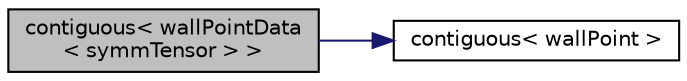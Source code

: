 digraph "contiguous&lt; wallPointData&lt; symmTensor &gt; &gt;"
{
  bgcolor="transparent";
  edge [fontname="Helvetica",fontsize="10",labelfontname="Helvetica",labelfontsize="10"];
  node [fontname="Helvetica",fontsize="10",shape=record];
  rankdir="LR";
  Node11417 [label="contiguous\< wallPointData\l\< symmTensor \> \>",height=0.2,width=0.4,color="black", fillcolor="grey75", style="filled", fontcolor="black"];
  Node11417 -> Node11418 [color="midnightblue",fontsize="10",style="solid",fontname="Helvetica"];
  Node11418 [label="contiguous\< wallPoint \>",height=0.2,width=0.4,color="black",URL="$a21851.html#ab2ab1eb337dc0d000f02a39c26d608da",tooltip="Data associated with wallPoint type are contiguous. "];
}
